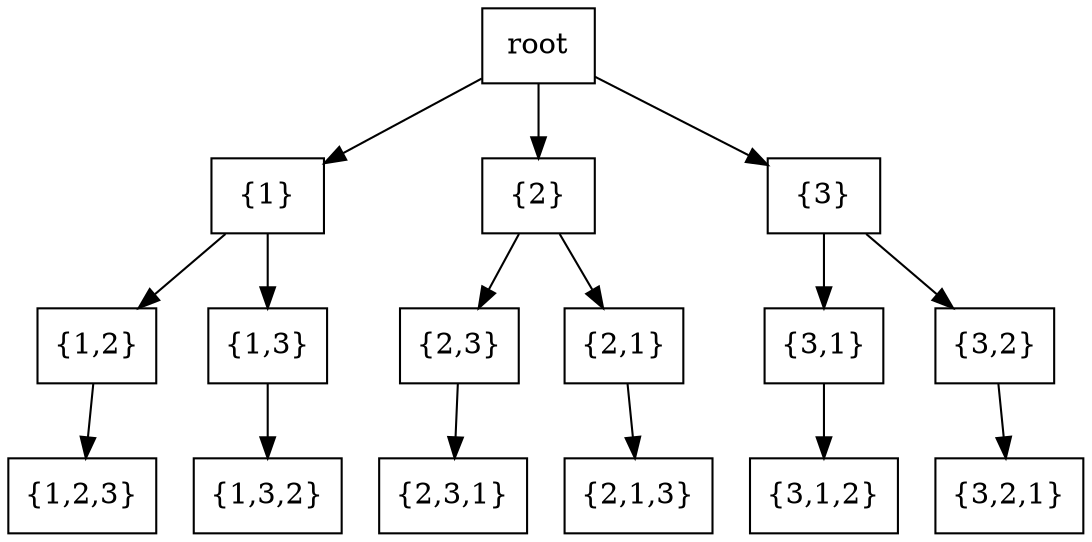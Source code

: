 digraph G {
    node [shape = "box",];
    {
    "root" -> "{1}";
    "{1}" -> "{1,2}";
    "{1,2}" -> "{1,2,3}";
    "{1}" -> "{1,3}";
    "{1,3}" -> "{1,3,2}";
    "root" -> "{2}";
    "{2}" -> "{2,3}";
    "{2,3}" -> "{2,3,1}";
    "{2}" -> "{2,1}";
    "{2,1}" -> "{2,1,3}";
    "root" -> "{3}";
    "{3}" -> "{3,1}";
    "{3,1}" -> "{3,1,2}";
    "{3}" -> "{3,2}";
    "{3,2}" -> "{3,2,1}";
    }
}